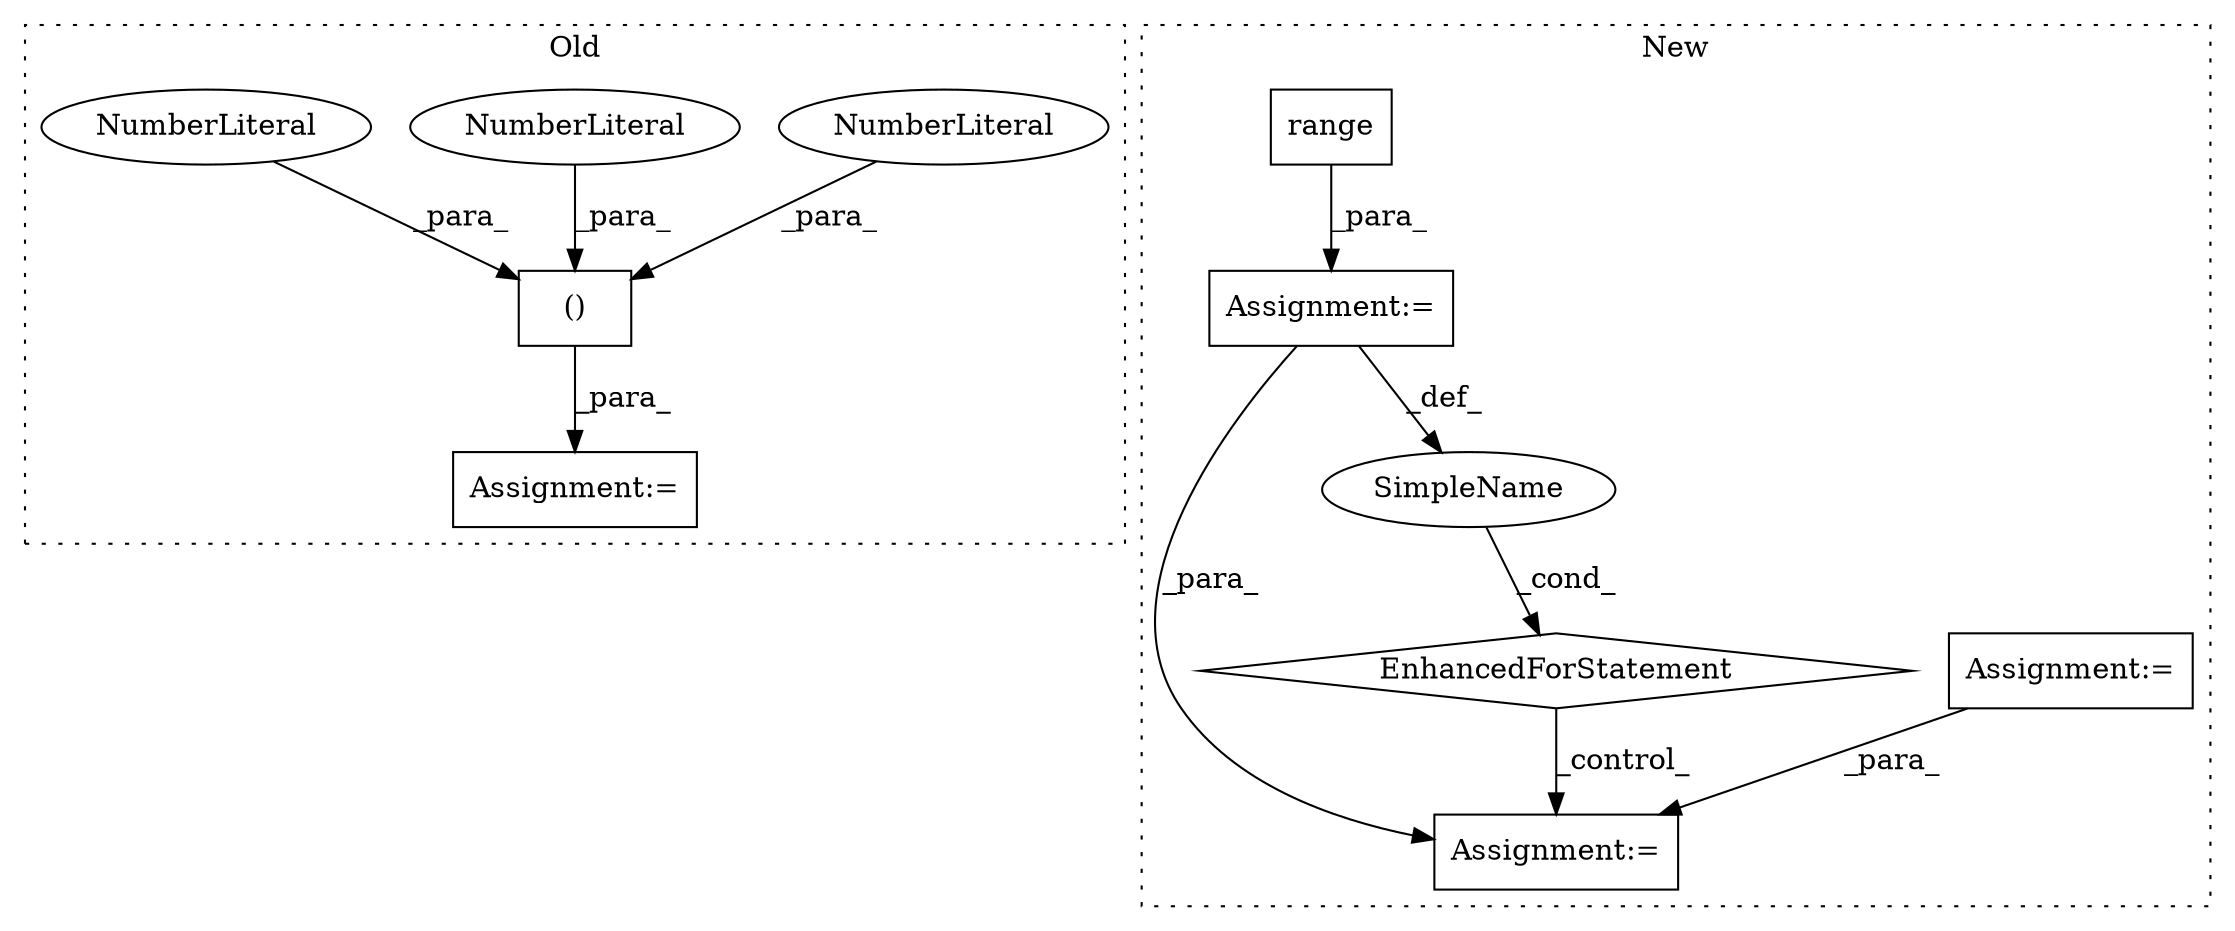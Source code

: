 digraph G {
subgraph cluster0 {
1 [label="()" a="106" s="13192" l="29" shape="box"];
6 [label="Assignment:=" a="7" s="13097" l="2" shape="box"];
8 [label="NumberLiteral" a="34" s="13220" l="1" shape="ellipse"];
9 [label="NumberLiteral" a="34" s="13206" l="1" shape="ellipse"];
10 [label="NumberLiteral" a="34" s="13192" l="1" shape="ellipse"];
label = "Old";
style="dotted";
}
subgraph cluster1 {
2 [label="EnhancedForStatement" a="70" s="13215,13291" l="53,2" shape="diamond"];
3 [label="Assignment:=" a="7" s="13215,13291" l="53,2" shape="box"];
4 [label="Assignment:=" a="7" s="13360" l="2" shape="box"];
5 [label="SimpleName" a="42" s="13272" l="1" shape="ellipse"];
7 [label="Assignment:=" a="7" s="11958" l="1" shape="box"];
11 [label="range" a="32" s="13276,13290" l="6,1" shape="box"];
label = "New";
style="dotted";
}
1 -> 6 [label="_para_"];
2 -> 4 [label="_control_"];
3 -> 4 [label="_para_"];
3 -> 5 [label="_def_"];
5 -> 2 [label="_cond_"];
7 -> 4 [label="_para_"];
8 -> 1 [label="_para_"];
9 -> 1 [label="_para_"];
10 -> 1 [label="_para_"];
11 -> 3 [label="_para_"];
}